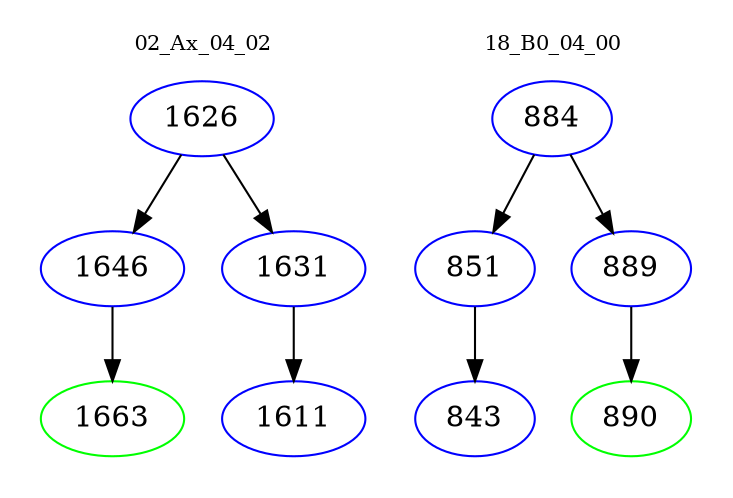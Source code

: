 digraph{
subgraph cluster_0 {
color = white
label = "02_Ax_04_02";
fontsize=10;
T0_1626 [label="1626", color="blue"]
T0_1626 -> T0_1646 [color="black"]
T0_1646 [label="1646", color="blue"]
T0_1646 -> T0_1663 [color="black"]
T0_1663 [label="1663", color="green"]
T0_1626 -> T0_1631 [color="black"]
T0_1631 [label="1631", color="blue"]
T0_1631 -> T0_1611 [color="black"]
T0_1611 [label="1611", color="blue"]
}
subgraph cluster_1 {
color = white
label = "18_B0_04_00";
fontsize=10;
T1_884 [label="884", color="blue"]
T1_884 -> T1_851 [color="black"]
T1_851 [label="851", color="blue"]
T1_851 -> T1_843 [color="black"]
T1_843 [label="843", color="blue"]
T1_884 -> T1_889 [color="black"]
T1_889 [label="889", color="blue"]
T1_889 -> T1_890 [color="black"]
T1_890 [label="890", color="green"]
}
}
